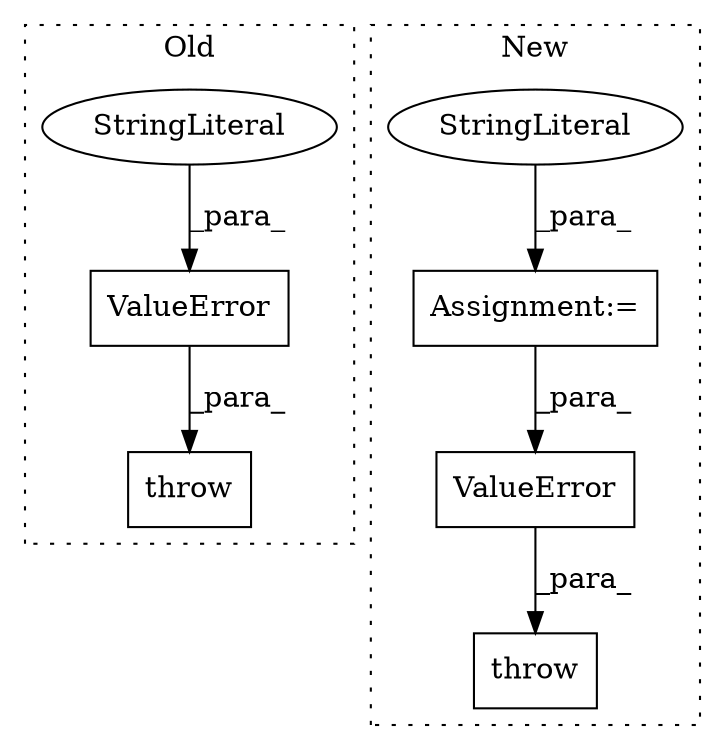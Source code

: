 digraph G {
subgraph cluster0 {
1 [label="throw" a="53" s="1526" l="6" shape="box"];
4 [label="ValueError" a="32" s="1532,1612" l="11,1" shape="box"];
5 [label="StringLiteral" a="45" s="1543" l="69" shape="ellipse"];
label = "Old";
style="dotted";
}
subgraph cluster1 {
2 [label="ValueError" a="32" s="1670,1704" l="11,1" shape="box"];
3 [label="throw" a="53" s="1664" l="6" shape="box"];
6 [label="Assignment:=" a="7" s="1585" l="1" shape="box"];
7 [label="StringLiteral" a="45" s="1586" l="70" shape="ellipse"];
label = "New";
style="dotted";
}
2 -> 3 [label="_para_"];
4 -> 1 [label="_para_"];
5 -> 4 [label="_para_"];
6 -> 2 [label="_para_"];
7 -> 6 [label="_para_"];
}